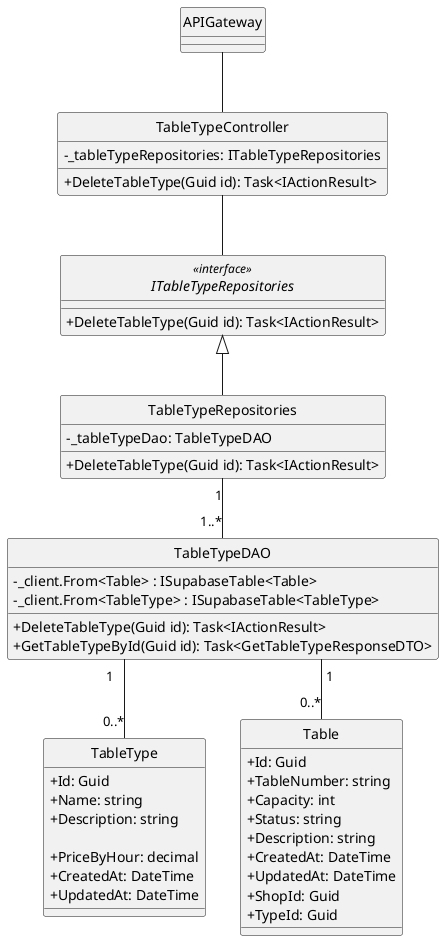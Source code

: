@startuml
hide circle
skinparam classAttributeIconSize 0

skinparam linetype ortho

class APIGateway {
}

class TableTypeController {
    - _tableTypeRepositories: ITableTypeRepositories
    + DeleteTableType(Guid id): Task<IActionResult> 
}

interface ITableTypeRepositories<<interface>> {
    + DeleteTableType(Guid id): Task<IActionResult> 
   }

class TableTypeRepositories {
    - _tableTypeDao: TableTypeDAO
    + DeleteTableType(Guid id): Task<IActionResult> 
}

class TableTypeDAO {
    - _client.From<Table> : ISupabaseTable<Table>
    - _client.From<TableType> : ISupabaseTable<TableType>
    + DeleteTableType(Guid id): Task<IActionResult>
    + GetTableTypeById(Guid id): Task<GetTableTypeResponseDTO> 
}
class TableType {
    + Id: Guid
    + Name: string
    + Description: string

    + PriceByHour: decimal
    + CreatedAt: DateTime
    + UpdatedAt: DateTime
}
class Table {
    + Id: Guid
    + TableNumber: string
    + Capacity: int
    + Status: string
    + Description: string
    + CreatedAt: DateTime
    + UpdatedAt: DateTime
    + ShopId: Guid
    + TypeId: Guid
}

APIGateway -- TableTypeController
TableTypeController -- ITableTypeRepositories
ITableTypeRepositories <|-- TableTypeRepositories
TableTypeRepositories "1"--"1..*" TableTypeDAO

TableTypeDAO "1"--"0..*" TableType
TableTypeDAO "1"--"0..*" Table
@enduml
